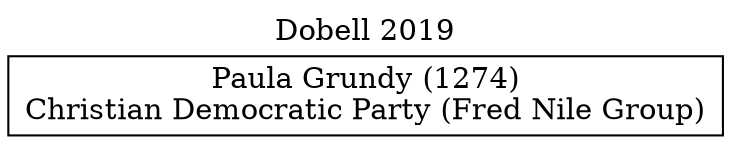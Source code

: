 // House preference flow
digraph "Paula Grundy (1274)_Dobell_2019" {
	graph [label="Dobell 2019" labelloc=t mclimit=10]
	node [shape=box]
	"Paula Grundy (1274)" [label="Paula Grundy (1274)
Christian Democratic Party (Fred Nile Group)"]
}
